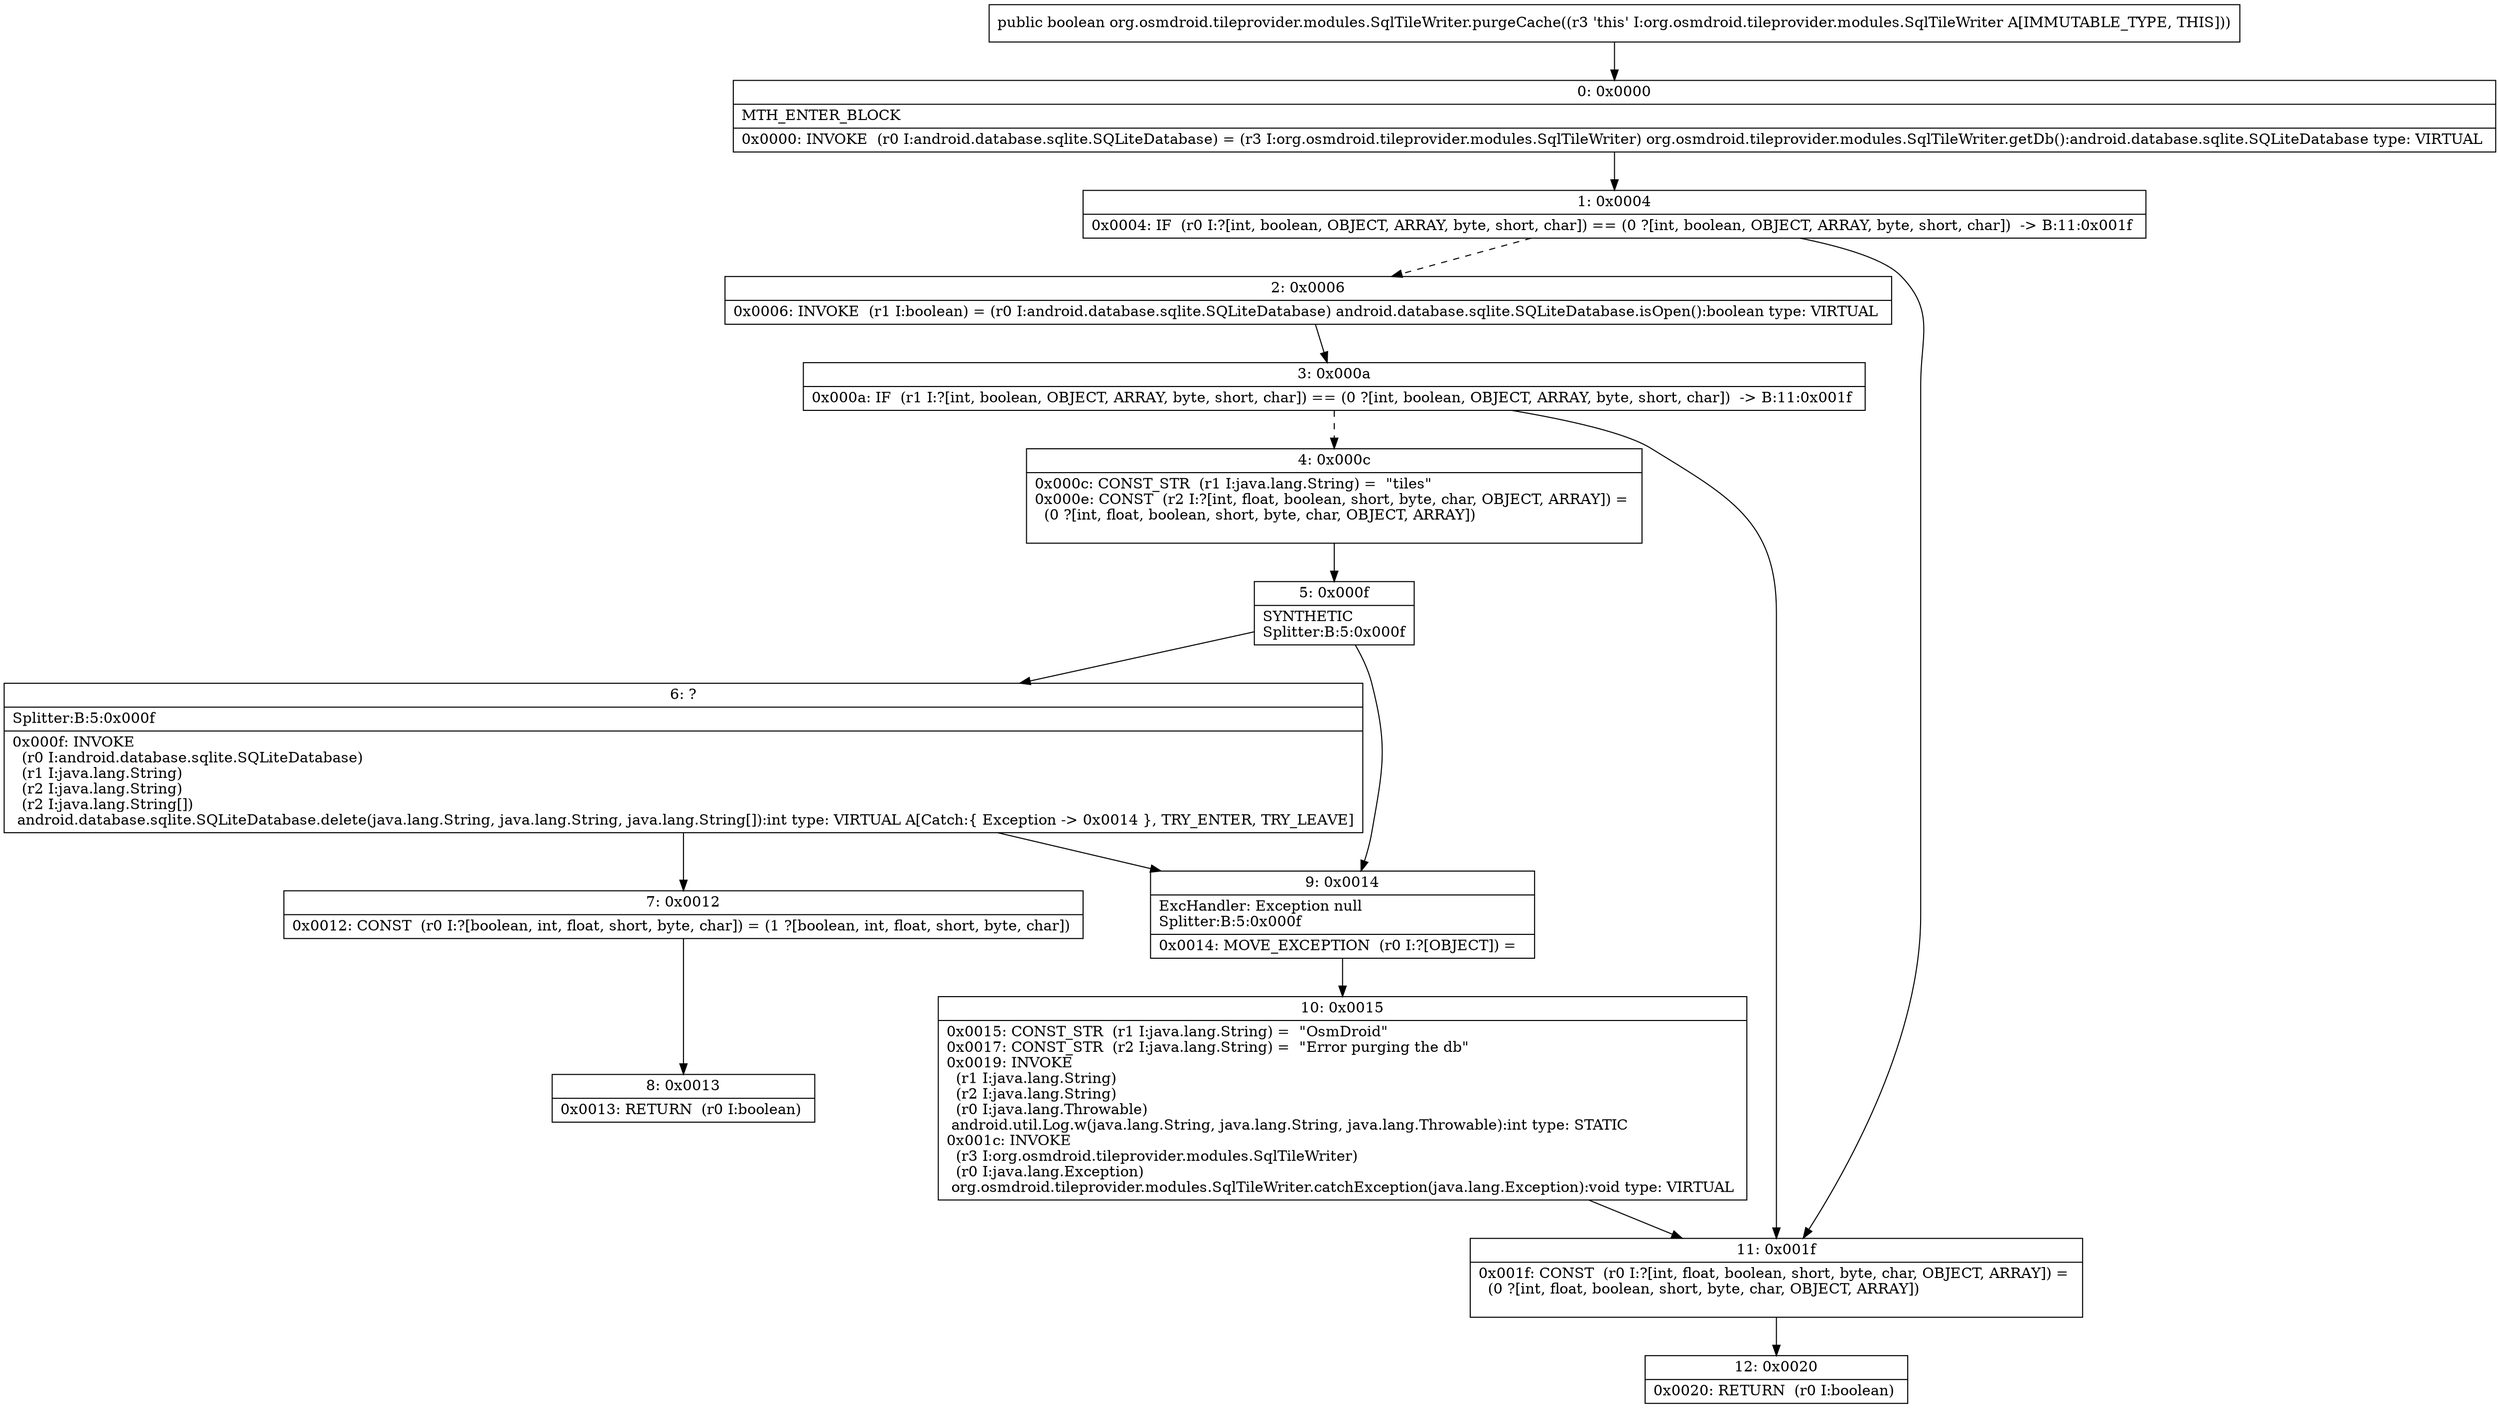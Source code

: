 digraph "CFG fororg.osmdroid.tileprovider.modules.SqlTileWriter.purgeCache()Z" {
Node_0 [shape=record,label="{0\:\ 0x0000|MTH_ENTER_BLOCK\l|0x0000: INVOKE  (r0 I:android.database.sqlite.SQLiteDatabase) = (r3 I:org.osmdroid.tileprovider.modules.SqlTileWriter) org.osmdroid.tileprovider.modules.SqlTileWriter.getDb():android.database.sqlite.SQLiteDatabase type: VIRTUAL \l}"];
Node_1 [shape=record,label="{1\:\ 0x0004|0x0004: IF  (r0 I:?[int, boolean, OBJECT, ARRAY, byte, short, char]) == (0 ?[int, boolean, OBJECT, ARRAY, byte, short, char])  \-\> B:11:0x001f \l}"];
Node_2 [shape=record,label="{2\:\ 0x0006|0x0006: INVOKE  (r1 I:boolean) = (r0 I:android.database.sqlite.SQLiteDatabase) android.database.sqlite.SQLiteDatabase.isOpen():boolean type: VIRTUAL \l}"];
Node_3 [shape=record,label="{3\:\ 0x000a|0x000a: IF  (r1 I:?[int, boolean, OBJECT, ARRAY, byte, short, char]) == (0 ?[int, boolean, OBJECT, ARRAY, byte, short, char])  \-\> B:11:0x001f \l}"];
Node_4 [shape=record,label="{4\:\ 0x000c|0x000c: CONST_STR  (r1 I:java.lang.String) =  \"tiles\" \l0x000e: CONST  (r2 I:?[int, float, boolean, short, byte, char, OBJECT, ARRAY]) = \l  (0 ?[int, float, boolean, short, byte, char, OBJECT, ARRAY])\l \l}"];
Node_5 [shape=record,label="{5\:\ 0x000f|SYNTHETIC\lSplitter:B:5:0x000f\l}"];
Node_6 [shape=record,label="{6\:\ ?|Splitter:B:5:0x000f\l|0x000f: INVOKE  \l  (r0 I:android.database.sqlite.SQLiteDatabase)\l  (r1 I:java.lang.String)\l  (r2 I:java.lang.String)\l  (r2 I:java.lang.String[])\l android.database.sqlite.SQLiteDatabase.delete(java.lang.String, java.lang.String, java.lang.String[]):int type: VIRTUAL A[Catch:\{ Exception \-\> 0x0014 \}, TRY_ENTER, TRY_LEAVE]\l}"];
Node_7 [shape=record,label="{7\:\ 0x0012|0x0012: CONST  (r0 I:?[boolean, int, float, short, byte, char]) = (1 ?[boolean, int, float, short, byte, char]) \l}"];
Node_8 [shape=record,label="{8\:\ 0x0013|0x0013: RETURN  (r0 I:boolean) \l}"];
Node_9 [shape=record,label="{9\:\ 0x0014|ExcHandler: Exception null\lSplitter:B:5:0x000f\l|0x0014: MOVE_EXCEPTION  (r0 I:?[OBJECT]) =  \l}"];
Node_10 [shape=record,label="{10\:\ 0x0015|0x0015: CONST_STR  (r1 I:java.lang.String) =  \"OsmDroid\" \l0x0017: CONST_STR  (r2 I:java.lang.String) =  \"Error purging the db\" \l0x0019: INVOKE  \l  (r1 I:java.lang.String)\l  (r2 I:java.lang.String)\l  (r0 I:java.lang.Throwable)\l android.util.Log.w(java.lang.String, java.lang.String, java.lang.Throwable):int type: STATIC \l0x001c: INVOKE  \l  (r3 I:org.osmdroid.tileprovider.modules.SqlTileWriter)\l  (r0 I:java.lang.Exception)\l org.osmdroid.tileprovider.modules.SqlTileWriter.catchException(java.lang.Exception):void type: VIRTUAL \l}"];
Node_11 [shape=record,label="{11\:\ 0x001f|0x001f: CONST  (r0 I:?[int, float, boolean, short, byte, char, OBJECT, ARRAY]) = \l  (0 ?[int, float, boolean, short, byte, char, OBJECT, ARRAY])\l \l}"];
Node_12 [shape=record,label="{12\:\ 0x0020|0x0020: RETURN  (r0 I:boolean) \l}"];
MethodNode[shape=record,label="{public boolean org.osmdroid.tileprovider.modules.SqlTileWriter.purgeCache((r3 'this' I:org.osmdroid.tileprovider.modules.SqlTileWriter A[IMMUTABLE_TYPE, THIS])) }"];
MethodNode -> Node_0;
Node_0 -> Node_1;
Node_1 -> Node_2[style=dashed];
Node_1 -> Node_11;
Node_2 -> Node_3;
Node_3 -> Node_4[style=dashed];
Node_3 -> Node_11;
Node_4 -> Node_5;
Node_5 -> Node_6;
Node_5 -> Node_9;
Node_6 -> Node_7;
Node_6 -> Node_9;
Node_7 -> Node_8;
Node_9 -> Node_10;
Node_10 -> Node_11;
Node_11 -> Node_12;
}

